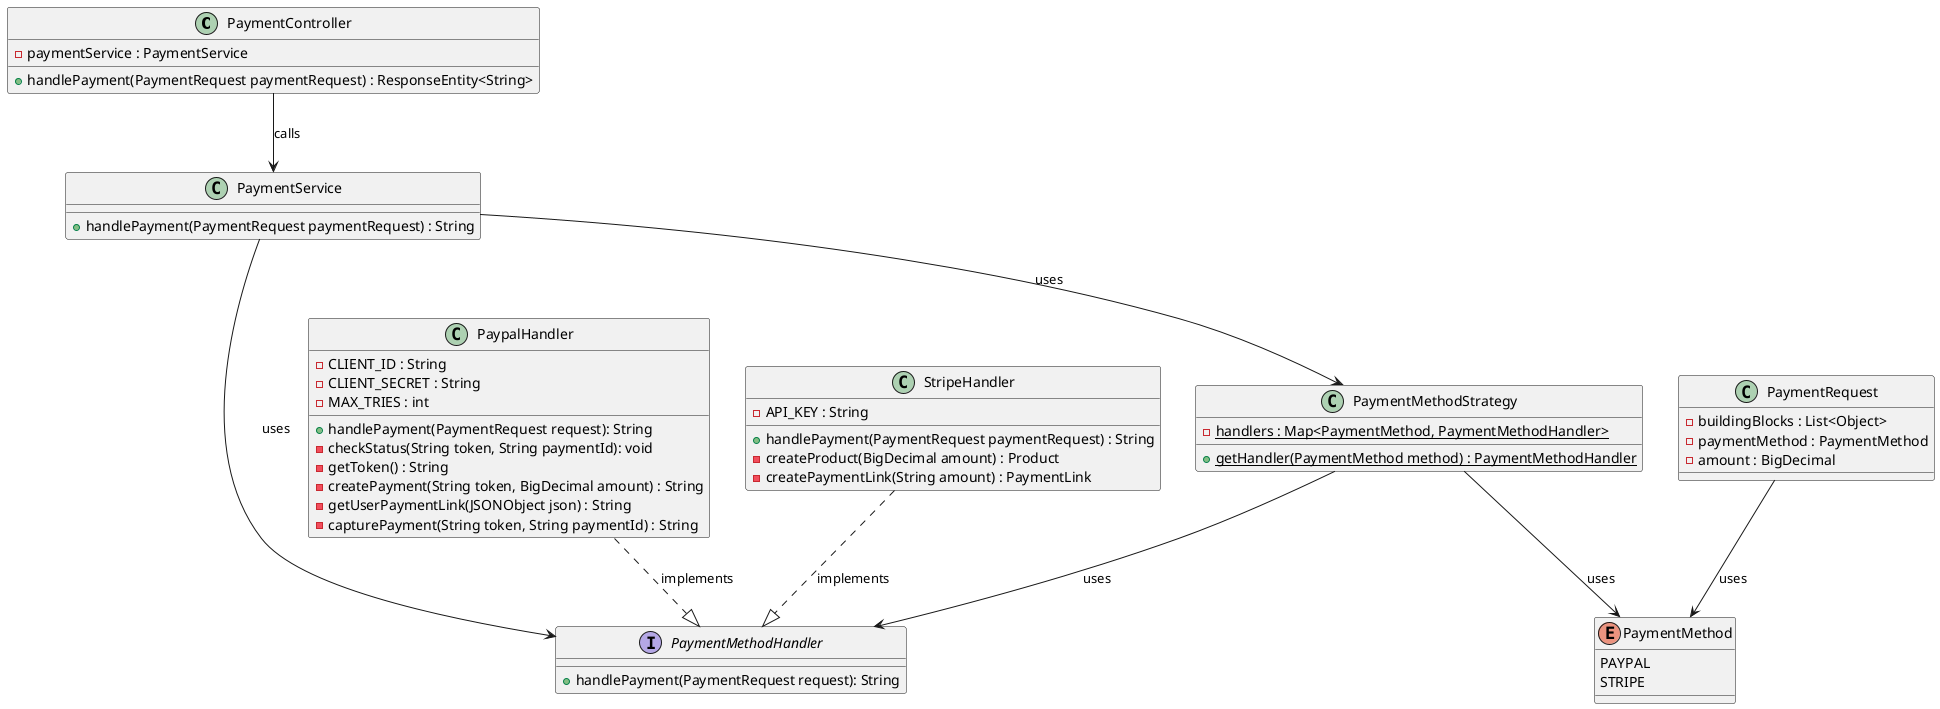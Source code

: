 @startuml

class PaymentController{
    -paymentService : PaymentService

    +handlePayment(PaymentRequest paymentRequest) : ResponseEntity<String>
}
PaymentController --> PaymentService : calls

class PaymentService{
    +handlePayment(PaymentRequest paymentRequest) : String
}
PaymentService --> PaymentMethodStrategy : uses
PaymentService --> PaymentMethodHandler : uses

interface PaymentMethodHandler{
    +handlePayment(PaymentRequest request): String
}

class PaypalHandler{
    -CLIENT_ID : String
    -CLIENT_SECRET : String
    -MAX_TRIES : int

    +handlePayment(PaymentRequest request): String
    -checkStatus(String token, String paymentId): void
    -getToken() : String
    -createPayment(String token, BigDecimal amount) : String
    -getUserPaymentLink(JSONObject json) : String
    -capturePayment(String token, String paymentId) : String
}
PaypalHandler ..|> PaymentMethodHandler : implements

class StripeHandler{
    -API_KEY : String

    +handlePayment(PaymentRequest paymentRequest) : String
    -createProduct(BigDecimal amount) : Product
    -createPaymentLink(String amount) : PaymentLink
}
StripeHandler ..|> PaymentMethodHandler : implements

class PaymentMethodStrategy{
    -{static}handlers : Map<PaymentMethod, PaymentMethodHandler>
    +{static}getHandler(PaymentMethod method) : PaymentMethodHandler
}
PaymentMethodStrategy --> PaymentMethod : uses
PaymentMethodStrategy --> PaymentMethodHandler : uses

class PaymentRequest{
    -buildingBlocks : List<Object>
    -paymentMethod : PaymentMethod
    -amount : BigDecimal
}
PaymentRequest --> PaymentMethod : uses

enum PaymentMethod{
    PAYPAL
    STRIPE
}

@enduml